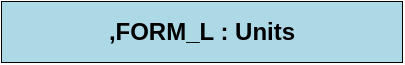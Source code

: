 <?xml version="1.0" encoding="UTF-8"?>
<mxfile>
  <diagram id="d1753268687791" name="Page-1">
    <mxGraphModel dx="800" dy="600" grid="1"><root>
      <mxCell id="0"/>
      <mxCell id="1" parent="0"/>
      <mxCell id="table_,FORM_L" style="shape=table;container=1;recursiveResize=0;strokeColor=#000;" vertex="1" parent="1">
        <mxGeometry x="60" y="80" width="200" height="30" as="geometry"/>
      </mxCell>
      <mxCell id="r0" style="shape=tableRow;startSize=0;fillColor=none;" vertex="1" parent="table_,FORM_L">
        <mxGeometry y="0" width="200" height="30" as="geometry"/>
      </mxCell>
      <mxCell id="c1" value="&lt;b&gt;,FORM_L : Units&lt;/b&gt;" style="html=1;verticalAlign=middle;whiteSpace=wrap;overflow=visible;align=center;fillColor=#ADD8E6;strokeColor=none" vertex="1" parent="r0">
        <mxGeometry width="200" height="30" as="geometry"/>
      </mxCell>
      <mxCell id="edge0" style="edgeStyle=orthogonalEdgeStyle;rounded=0;strokeColor=#000;endArrow=classic;endFill=0;" edge="1" source="table_,FORM_L" target="table_Units" parent="1">
        <mxGeometry relative="1" as="geometry"/>
      </mxCell>
    </root></mxGraphModel>
  </diagram>
</mxfile>